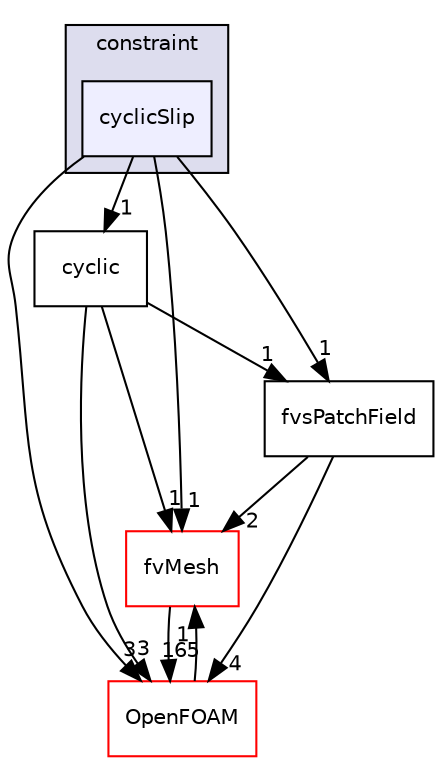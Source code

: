 digraph "src/finiteVolume/fields/fvsPatchFields/constraint/cyclicSlip" {
  bgcolor=transparent;
  compound=true
  node [ fontsize="10", fontname="Helvetica"];
  edge [ labelfontsize="10", labelfontname="Helvetica"];
  subgraph clusterdir_d3657b0b23136d928b995b4c42c4ccd9 {
    graph [ bgcolor="#ddddee", pencolor="black", label="constraint" fontname="Helvetica", fontsize="10", URL="dir_d3657b0b23136d928b995b4c42c4ccd9.html"]
  dir_68237cd4d05320d7bcc87091aa9a29cf [shape=box, label="cyclicSlip", style="filled", fillcolor="#eeeeff", pencolor="black", URL="dir_68237cd4d05320d7bcc87091aa9a29cf.html"];
  }
  dir_c382fa095c9c33d8673c0dd60aaef275 [shape=box label="fvMesh" color="red" URL="dir_c382fa095c9c33d8673c0dd60aaef275.html"];
  dir_19ade4d920b03fe04129384a1ccaaa09 [shape=box label="cyclic" URL="dir_19ade4d920b03fe04129384a1ccaaa09.html"];
  dir_c5473ff19b20e6ec4dfe5c310b3778a8 [shape=box label="OpenFOAM" color="red" URL="dir_c5473ff19b20e6ec4dfe5c310b3778a8.html"];
  dir_f8fc54ccdbdfd051989b9c9b77557e92 [shape=box label="fvsPatchField" URL="dir_f8fc54ccdbdfd051989b9c9b77557e92.html"];
  dir_68237cd4d05320d7bcc87091aa9a29cf->dir_c382fa095c9c33d8673c0dd60aaef275 [headlabel="1", labeldistance=1.5 headhref="dir_001054_001126.html"];
  dir_68237cd4d05320d7bcc87091aa9a29cf->dir_19ade4d920b03fe04129384a1ccaaa09 [headlabel="1", labeldistance=1.5 headhref="dir_001054_001051.html"];
  dir_68237cd4d05320d7bcc87091aa9a29cf->dir_c5473ff19b20e6ec4dfe5c310b3778a8 [headlabel="3", labeldistance=1.5 headhref="dir_001054_001898.html"];
  dir_68237cd4d05320d7bcc87091aa9a29cf->dir_f8fc54ccdbdfd051989b9c9b77557e92 [headlabel="1", labeldistance=1.5 headhref="dir_001054_001062.html"];
  dir_c382fa095c9c33d8673c0dd60aaef275->dir_c5473ff19b20e6ec4dfe5c310b3778a8 [headlabel="165", labeldistance=1.5 headhref="dir_001126_001898.html"];
  dir_19ade4d920b03fe04129384a1ccaaa09->dir_c382fa095c9c33d8673c0dd60aaef275 [headlabel="1", labeldistance=1.5 headhref="dir_001051_001126.html"];
  dir_19ade4d920b03fe04129384a1ccaaa09->dir_c5473ff19b20e6ec4dfe5c310b3778a8 [headlabel="3", labeldistance=1.5 headhref="dir_001051_001898.html"];
  dir_19ade4d920b03fe04129384a1ccaaa09->dir_f8fc54ccdbdfd051989b9c9b77557e92 [headlabel="1", labeldistance=1.5 headhref="dir_001051_001062.html"];
  dir_c5473ff19b20e6ec4dfe5c310b3778a8->dir_c382fa095c9c33d8673c0dd60aaef275 [headlabel="1", labeldistance=1.5 headhref="dir_001898_001126.html"];
  dir_f8fc54ccdbdfd051989b9c9b77557e92->dir_c382fa095c9c33d8673c0dd60aaef275 [headlabel="2", labeldistance=1.5 headhref="dir_001062_001126.html"];
  dir_f8fc54ccdbdfd051989b9c9b77557e92->dir_c5473ff19b20e6ec4dfe5c310b3778a8 [headlabel="4", labeldistance=1.5 headhref="dir_001062_001898.html"];
}
